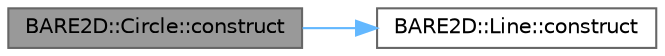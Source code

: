 digraph "BARE2D::Circle::construct"
{
 // INTERACTIVE_SVG=YES
 // LATEX_PDF_SIZE
  bgcolor="transparent";
  edge [fontname=Helvetica,fontsize=10,labelfontname=Helvetica,labelfontsize=10];
  node [fontname=Helvetica,fontsize=10,shape=box,height=0.2,width=0.4];
  rankdir="LR";
  Node1 [label="BARE2D::Circle::construct",height=0.2,width=0.4,color="gray40", fillcolor="grey60", style="filled", fontcolor="black",tooltip=" "];
  Node1 -> Node2 [color="steelblue1",style="solid"];
  Node2 [label="BARE2D::Line::construct",height=0.2,width=0.4,color="grey40", fillcolor="white", style="filled",URL="$struct_b_a_r_e2_d_1_1_line.html#adec7795f4c307ea1bf78d4e87fd7bc79",tooltip=" "];
}
